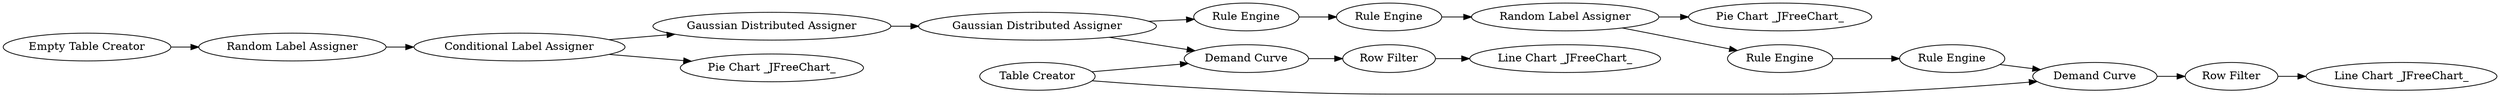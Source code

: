 digraph {
	20 -> 21
	35 -> 38
	42 -> 43
	27 -> 37
	37 -> 40
	27 -> 28
	30 -> 31
	31 -> 32
	29 -> 30
	30 -> 45
	38 -> 42
	21 -> 26
	32 -> 38
	24 -> 27
	26 -> 24
	40 -> 39
	35 -> 37
	26 -> 44
	28 -> 29
	27 [label="Gaussian Distributed Assigner"]
	26 [label="Conditional Label Assigner"]
	21 [label="Random Label Assigner"]
	24 [label="Gaussian Distributed Assigner"]
	31 [label="Rule Engine"]
	30 [label="Random Label Assigner"]
	42 [label="Row Filter"]
	28 [label="Rule Engine"]
	37 [label="Demand Curve"]
	38 [label="Demand Curve"]
	20 [label="Empty Table Creator"]
	35 [label="Table Creator"]
	44 [label="Pie Chart _JFreeChart_"]
	43 [label="Line Chart _JFreeChart_"]
	29 [label="Rule Engine"]
	40 [label="Row Filter"]
	39 [label="Line Chart _JFreeChart_"]
	32 [label="Rule Engine"]
	45 [label="Pie Chart _JFreeChart_"]
	rankdir=LR
}
